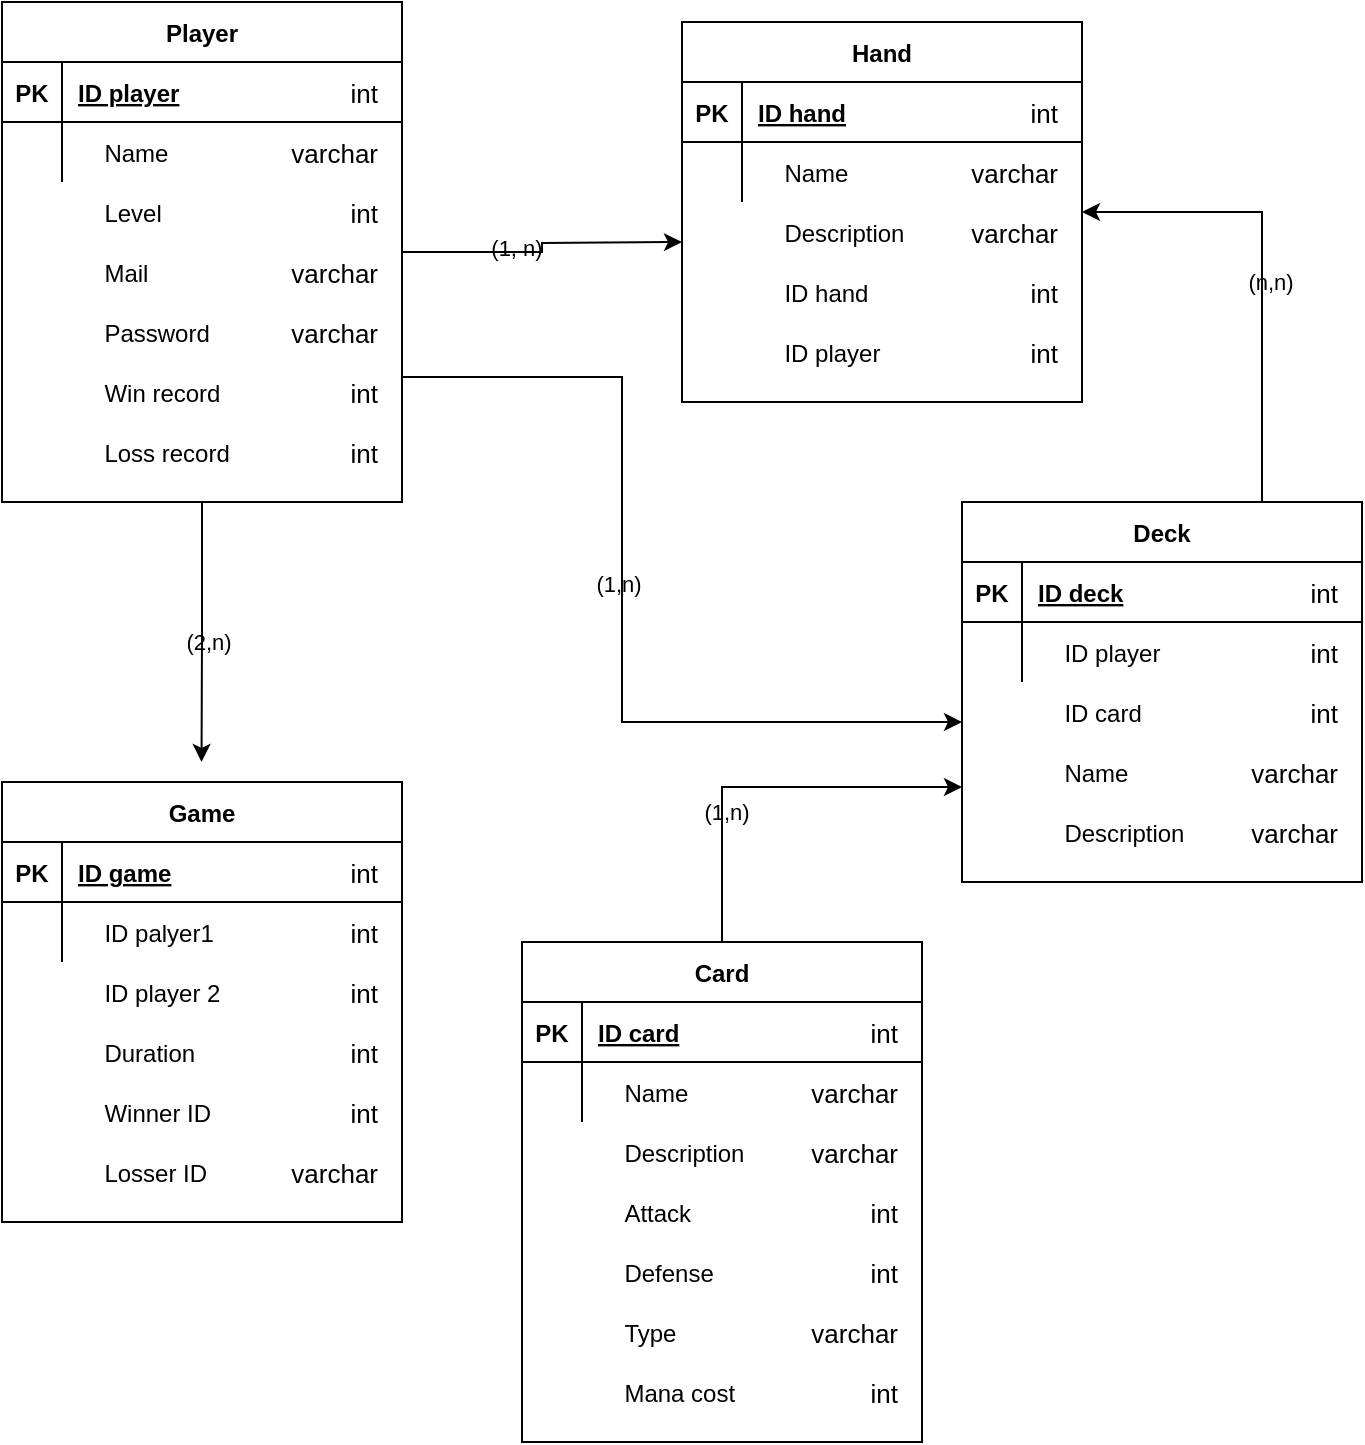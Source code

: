 <mxfile version="24.2.5" type="device">
  <diagram id="R2lEEEUBdFMjLlhIrx00" name="Page-1">
    <mxGraphModel dx="1875" dy="760" grid="1" gridSize="10" guides="1" tooltips="1" connect="1" arrows="1" fold="1" page="1" pageScale="1" pageWidth="850" pageHeight="1100" math="0" shadow="0" extFonts="Permanent Marker^https://fonts.googleapis.com/css?family=Permanent+Marker">
      <root>
        <mxCell id="0" />
        <mxCell id="1" parent="0" />
        <mxCell id="_kHdhnh9CX5DI1Jw0SGO-211" style="edgeStyle=orthogonalEdgeStyle;rounded=0;orthogonalLoop=1;jettySize=auto;html=1;exitX=1;exitY=0.5;exitDx=0;exitDy=0;labelBackgroundColor=none;fontColor=default;" edge="1" parent="1" source="_kHdhnh9CX5DI1Jw0SGO-14">
          <mxGeometry relative="1" as="geometry">
            <mxPoint x="410" y="170" as="targetPoint" />
          </mxGeometry>
        </mxCell>
        <mxCell id="_kHdhnh9CX5DI1Jw0SGO-212" value="(1, n)" style="edgeLabel;html=1;align=center;verticalAlign=middle;resizable=0;points=[];labelBackgroundColor=none;fontColor=default;" vertex="1" connectable="0" parent="_kHdhnh9CX5DI1Jw0SGO-211">
          <mxGeometry x="-0.219" y="2" relative="1" as="geometry">
            <mxPoint as="offset" />
          </mxGeometry>
        </mxCell>
        <mxCell id="_kHdhnh9CX5DI1Jw0SGO-213" style="edgeStyle=orthogonalEdgeStyle;rounded=0;orthogonalLoop=1;jettySize=auto;html=1;exitX=1;exitY=0.75;exitDx=0;exitDy=0;labelBackgroundColor=none;fontColor=default;" edge="1" parent="1" source="_kHdhnh9CX5DI1Jw0SGO-14">
          <mxGeometry relative="1" as="geometry">
            <mxPoint x="550" y="410" as="targetPoint" />
            <Array as="points">
              <mxPoint x="380" y="237" />
              <mxPoint x="380" y="410" />
            </Array>
          </mxGeometry>
        </mxCell>
        <mxCell id="_kHdhnh9CX5DI1Jw0SGO-214" value="(1,n)" style="edgeLabel;html=1;align=center;verticalAlign=middle;resizable=0;points=[];labelBackgroundColor=none;fontColor=default;" vertex="1" connectable="0" parent="_kHdhnh9CX5DI1Jw0SGO-213">
          <mxGeometry x="-0.057" y="-2" relative="1" as="geometry">
            <mxPoint as="offset" />
          </mxGeometry>
        </mxCell>
        <mxCell id="_kHdhnh9CX5DI1Jw0SGO-217" style="edgeStyle=orthogonalEdgeStyle;rounded=0;orthogonalLoop=1;jettySize=auto;html=1;exitX=0.5;exitY=1;exitDx=0;exitDy=0;labelBackgroundColor=none;fontColor=default;" edge="1" parent="1" source="_kHdhnh9CX5DI1Jw0SGO-14">
          <mxGeometry relative="1" as="geometry">
            <mxPoint x="169.765" y="430" as="targetPoint" />
          </mxGeometry>
        </mxCell>
        <mxCell id="_kHdhnh9CX5DI1Jw0SGO-218" value="(2,n)" style="edgeLabel;html=1;align=center;verticalAlign=middle;resizable=0;points=[];labelBackgroundColor=none;fontColor=default;" vertex="1" connectable="0" parent="_kHdhnh9CX5DI1Jw0SGO-217">
          <mxGeometry x="0.082" y="2" relative="1" as="geometry">
            <mxPoint as="offset" />
          </mxGeometry>
        </mxCell>
        <mxCell id="_kHdhnh9CX5DI1Jw0SGO-14" value="Player" style="shape=table;startSize=30;container=1;collapsible=1;childLayout=tableLayout;fixedRows=1;rowLines=0;fontStyle=1;align=center;resizeLast=1;labelBackgroundColor=none;fontColor=default;" vertex="1" parent="1">
          <mxGeometry x="70" y="50" width="200" height="250" as="geometry">
            <mxRectangle x="100" y="510" width="70" height="30" as="alternateBounds" />
          </mxGeometry>
        </mxCell>
        <mxCell id="_kHdhnh9CX5DI1Jw0SGO-15" value="" style="shape=partialRectangle;collapsible=0;dropTarget=0;pointerEvents=0;fillColor=none;points=[[0,0.5],[1,0.5]];portConstraint=eastwest;top=0;left=0;right=0;bottom=1;labelBackgroundColor=none;fontColor=default;" vertex="1" parent="_kHdhnh9CX5DI1Jw0SGO-14">
          <mxGeometry y="30" width="200" height="30" as="geometry" />
        </mxCell>
        <mxCell id="_kHdhnh9CX5DI1Jw0SGO-16" value="PK" style="shape=partialRectangle;overflow=hidden;connectable=0;fillColor=none;top=0;left=0;bottom=0;right=0;fontStyle=1;labelBackgroundColor=none;fontColor=default;" vertex="1" parent="_kHdhnh9CX5DI1Jw0SGO-15">
          <mxGeometry width="30" height="30" as="geometry">
            <mxRectangle width="30" height="30" as="alternateBounds" />
          </mxGeometry>
        </mxCell>
        <mxCell id="_kHdhnh9CX5DI1Jw0SGO-17" value="ID player" style="shape=partialRectangle;overflow=hidden;connectable=0;fillColor=none;top=0;left=0;bottom=0;right=0;align=left;spacingLeft=6;fontStyle=5;labelBackgroundColor=none;fontColor=default;" vertex="1" parent="_kHdhnh9CX5DI1Jw0SGO-15">
          <mxGeometry x="30" width="170" height="30" as="geometry">
            <mxRectangle width="170" height="30" as="alternateBounds" />
          </mxGeometry>
        </mxCell>
        <mxCell id="_kHdhnh9CX5DI1Jw0SGO-18" value="" style="shape=partialRectangle;collapsible=0;dropTarget=0;pointerEvents=0;fillColor=none;points=[[0,0.5],[1,0.5]];portConstraint=eastwest;top=0;left=0;right=0;bottom=0;labelBackgroundColor=none;fontColor=default;" vertex="1" parent="_kHdhnh9CX5DI1Jw0SGO-14">
          <mxGeometry y="60" width="200" height="30" as="geometry" />
        </mxCell>
        <mxCell id="_kHdhnh9CX5DI1Jw0SGO-19" value="" style="shape=partialRectangle;overflow=hidden;connectable=0;fillColor=none;top=0;left=0;bottom=0;right=0;labelBackgroundColor=none;fontColor=default;" vertex="1" parent="_kHdhnh9CX5DI1Jw0SGO-18">
          <mxGeometry width="30" height="30" as="geometry">
            <mxRectangle width="30" height="30" as="alternateBounds" />
          </mxGeometry>
        </mxCell>
        <mxCell id="_kHdhnh9CX5DI1Jw0SGO-20" value="" style="shape=partialRectangle;overflow=hidden;connectable=0;fillColor=none;top=0;left=0;bottom=0;right=0;align=left;spacingLeft=6;labelBackgroundColor=none;fontColor=default;" vertex="1" parent="_kHdhnh9CX5DI1Jw0SGO-18">
          <mxGeometry x="30" width="170" height="30" as="geometry">
            <mxRectangle width="170" height="30" as="alternateBounds" />
          </mxGeometry>
        </mxCell>
        <mxCell id="_kHdhnh9CX5DI1Jw0SGO-21" value="" style="shape=partialRectangle;collapsible=0;dropTarget=0;pointerEvents=0;fillColor=none;points=[[0,0.5],[1,0.5]];portConstraint=eastwest;top=0;left=0;right=0;bottom=0;labelBackgroundColor=none;fontColor=default;" vertex="1" parent="1">
          <mxGeometry x="100" y="140" width="110" height="30" as="geometry" />
        </mxCell>
        <mxCell id="_kHdhnh9CX5DI1Jw0SGO-22" value="" style="shape=partialRectangle;overflow=hidden;connectable=0;fillColor=none;top=0;left=0;bottom=0;right=0;labelBackgroundColor=none;fontColor=default;" vertex="1" parent="_kHdhnh9CX5DI1Jw0SGO-21">
          <mxGeometry width="13.2" height="30" as="geometry">
            <mxRectangle width="30" height="30" as="alternateBounds" />
          </mxGeometry>
        </mxCell>
        <mxCell id="_kHdhnh9CX5DI1Jw0SGO-23" value="Level" style="shape=partialRectangle;overflow=hidden;connectable=0;fillColor=none;top=0;left=0;bottom=0;right=0;align=left;spacingLeft=6;labelBackgroundColor=none;fontColor=default;" vertex="1" parent="_kHdhnh9CX5DI1Jw0SGO-21">
          <mxGeometry x="13.2" width="96.8" height="30" as="geometry">
            <mxRectangle width="220" height="30" as="alternateBounds" />
          </mxGeometry>
        </mxCell>
        <mxCell id="_kHdhnh9CX5DI1Jw0SGO-24" value="" style="shape=partialRectangle;collapsible=0;dropTarget=0;pointerEvents=0;fillColor=none;points=[[0,0.5],[1,0.5]];portConstraint=eastwest;top=0;left=0;right=0;bottom=0;labelBackgroundColor=none;fontColor=default;" vertex="1" parent="1">
          <mxGeometry x="100" y="170" width="110" height="30" as="geometry" />
        </mxCell>
        <mxCell id="_kHdhnh9CX5DI1Jw0SGO-25" value="" style="shape=partialRectangle;overflow=hidden;connectable=0;fillColor=none;top=0;left=0;bottom=0;right=0;labelBackgroundColor=none;fontColor=default;" vertex="1" parent="_kHdhnh9CX5DI1Jw0SGO-24">
          <mxGeometry width="13.2" height="30" as="geometry">
            <mxRectangle width="30" height="30" as="alternateBounds" />
          </mxGeometry>
        </mxCell>
        <mxCell id="_kHdhnh9CX5DI1Jw0SGO-26" value="Mail" style="shape=partialRectangle;overflow=hidden;connectable=0;fillColor=none;top=0;left=0;bottom=0;right=0;align=left;spacingLeft=6;labelBackgroundColor=none;fontColor=default;" vertex="1" parent="_kHdhnh9CX5DI1Jw0SGO-24">
          <mxGeometry x="13.2" width="96.8" height="30" as="geometry">
            <mxRectangle width="220" height="30" as="alternateBounds" />
          </mxGeometry>
        </mxCell>
        <mxCell id="_kHdhnh9CX5DI1Jw0SGO-27" value="" style="shape=partialRectangle;collapsible=0;dropTarget=0;pointerEvents=0;fillColor=none;points=[[0,0.5],[1,0.5]];portConstraint=eastwest;top=0;left=0;right=0;bottom=0;labelBackgroundColor=none;fontColor=default;" vertex="1" parent="1">
          <mxGeometry x="100" y="200" width="110" height="30" as="geometry" />
        </mxCell>
        <mxCell id="_kHdhnh9CX5DI1Jw0SGO-28" value="" style="shape=partialRectangle;overflow=hidden;connectable=0;fillColor=none;top=0;left=0;bottom=0;right=0;labelBackgroundColor=none;fontColor=default;" vertex="1" parent="_kHdhnh9CX5DI1Jw0SGO-27">
          <mxGeometry width="13.2" height="30" as="geometry">
            <mxRectangle width="30" height="30" as="alternateBounds" />
          </mxGeometry>
        </mxCell>
        <mxCell id="_kHdhnh9CX5DI1Jw0SGO-29" value="Password" style="shape=partialRectangle;overflow=hidden;connectable=0;fillColor=none;top=0;left=0;bottom=0;right=0;align=left;spacingLeft=6;labelBackgroundColor=none;fontColor=default;" vertex="1" parent="_kHdhnh9CX5DI1Jw0SGO-27">
          <mxGeometry x="13.2" width="96.8" height="30" as="geometry">
            <mxRectangle width="220" height="30" as="alternateBounds" />
          </mxGeometry>
        </mxCell>
        <mxCell id="_kHdhnh9CX5DI1Jw0SGO-30" value="" style="shape=partialRectangle;collapsible=0;dropTarget=0;pointerEvents=0;fillColor=none;points=[[0,0.5],[1,0.5]];portConstraint=eastwest;top=0;left=0;right=0;bottom=0;labelBackgroundColor=none;fontColor=default;" vertex="1" parent="1">
          <mxGeometry x="100" y="230" width="110" height="30" as="geometry" />
        </mxCell>
        <mxCell id="_kHdhnh9CX5DI1Jw0SGO-31" value="" style="shape=partialRectangle;overflow=hidden;connectable=0;fillColor=none;top=0;left=0;bottom=0;right=0;labelBackgroundColor=none;fontColor=default;" vertex="1" parent="_kHdhnh9CX5DI1Jw0SGO-30">
          <mxGeometry width="13.2" height="30" as="geometry">
            <mxRectangle width="30" height="30" as="alternateBounds" />
          </mxGeometry>
        </mxCell>
        <mxCell id="_kHdhnh9CX5DI1Jw0SGO-32" value="Win record" style="shape=partialRectangle;overflow=hidden;connectable=0;fillColor=none;top=0;left=0;bottom=0;right=0;align=left;spacingLeft=6;labelBackgroundColor=none;fontColor=default;" vertex="1" parent="_kHdhnh9CX5DI1Jw0SGO-30">
          <mxGeometry x="13.2" width="96.8" height="30" as="geometry">
            <mxRectangle width="220" height="30" as="alternateBounds" />
          </mxGeometry>
        </mxCell>
        <mxCell id="_kHdhnh9CX5DI1Jw0SGO-33" value="" style="shape=partialRectangle;collapsible=0;dropTarget=0;pointerEvents=0;fillColor=none;points=[[0,0.5],[1,0.5]];portConstraint=eastwest;top=0;left=0;right=0;bottom=0;labelBackgroundColor=none;fontColor=default;" vertex="1" parent="1">
          <mxGeometry x="100" y="260" width="110" height="30" as="geometry" />
        </mxCell>
        <mxCell id="_kHdhnh9CX5DI1Jw0SGO-34" value="" style="shape=partialRectangle;overflow=hidden;connectable=0;fillColor=none;top=0;left=0;bottom=0;right=0;labelBackgroundColor=none;fontColor=default;" vertex="1" parent="_kHdhnh9CX5DI1Jw0SGO-33">
          <mxGeometry width="13.2" height="30" as="geometry">
            <mxRectangle width="30" height="30" as="alternateBounds" />
          </mxGeometry>
        </mxCell>
        <mxCell id="_kHdhnh9CX5DI1Jw0SGO-35" value="Loss record" style="shape=partialRectangle;overflow=hidden;connectable=0;fillColor=none;top=0;left=0;bottom=0;right=0;align=left;spacingLeft=6;labelBackgroundColor=none;fontColor=default;" vertex="1" parent="_kHdhnh9CX5DI1Jw0SGO-33">
          <mxGeometry x="13.2" width="96.8" height="30" as="geometry">
            <mxRectangle width="220" height="30" as="alternateBounds" />
          </mxGeometry>
        </mxCell>
        <mxCell id="_kHdhnh9CX5DI1Jw0SGO-73" value="" style="shape=partialRectangle;collapsible=0;dropTarget=0;pointerEvents=0;fillColor=none;points=[[0,0.5],[1,0.5]];portConstraint=eastwest;top=0;left=0;right=0;bottom=0;labelBackgroundColor=none;fontColor=default;" vertex="1" parent="1">
          <mxGeometry x="100" y="110" width="110" height="30" as="geometry" />
        </mxCell>
        <mxCell id="_kHdhnh9CX5DI1Jw0SGO-74" value="" style="shape=partialRectangle;overflow=hidden;connectable=0;fillColor=none;top=0;left=0;bottom=0;right=0;labelBackgroundColor=none;fontColor=default;" vertex="1" parent="_kHdhnh9CX5DI1Jw0SGO-73">
          <mxGeometry width="13.2" height="30" as="geometry">
            <mxRectangle width="30" height="30" as="alternateBounds" />
          </mxGeometry>
        </mxCell>
        <mxCell id="_kHdhnh9CX5DI1Jw0SGO-75" value="Name" style="shape=partialRectangle;overflow=hidden;connectable=0;fillColor=none;top=0;left=0;bottom=0;right=0;align=left;spacingLeft=6;labelBackgroundColor=none;fontColor=default;" vertex="1" parent="_kHdhnh9CX5DI1Jw0SGO-73">
          <mxGeometry x="13.2" width="96.8" height="30" as="geometry">
            <mxRectangle width="220" height="30" as="alternateBounds" />
          </mxGeometry>
        </mxCell>
        <mxCell id="_kHdhnh9CX5DI1Jw0SGO-77" value="varchar" style="shape=partialRectangle;overflow=hidden;connectable=0;fillColor=none;top=0;left=0;bottom=0;right=0;fontSize=13;align=right;labelBackgroundColor=none;fontColor=default;" vertex="1" parent="1">
          <mxGeometry x="200" y="110" width="60" height="30" as="geometry">
            <mxRectangle width="30" height="30" as="alternateBounds" />
          </mxGeometry>
        </mxCell>
        <mxCell id="_kHdhnh9CX5DI1Jw0SGO-78" value="int" style="shape=partialRectangle;overflow=hidden;connectable=0;fillColor=none;top=0;left=0;bottom=0;right=0;fontSize=13;align=right;labelBackgroundColor=none;fontColor=default;" vertex="1" parent="1">
          <mxGeometry x="200" y="140" width="60" height="30" as="geometry">
            <mxRectangle width="30" height="30" as="alternateBounds" />
          </mxGeometry>
        </mxCell>
        <mxCell id="_kHdhnh9CX5DI1Jw0SGO-79" value="varchar" style="shape=partialRectangle;overflow=hidden;connectable=0;fillColor=none;top=0;left=0;bottom=0;right=0;fontSize=13;align=right;labelBackgroundColor=none;fontColor=default;" vertex="1" parent="1">
          <mxGeometry x="200" y="170" width="60" height="30" as="geometry">
            <mxRectangle width="30" height="30" as="alternateBounds" />
          </mxGeometry>
        </mxCell>
        <mxCell id="_kHdhnh9CX5DI1Jw0SGO-80" value="varchar" style="shape=partialRectangle;overflow=hidden;connectable=0;fillColor=none;top=0;left=0;bottom=0;right=0;fontSize=13;align=right;labelBackgroundColor=none;fontColor=default;" vertex="1" parent="1">
          <mxGeometry x="200" y="200" width="60" height="30" as="geometry">
            <mxRectangle width="30" height="30" as="alternateBounds" />
          </mxGeometry>
        </mxCell>
        <mxCell id="_kHdhnh9CX5DI1Jw0SGO-81" value="int" style="shape=partialRectangle;overflow=hidden;connectable=0;fillColor=none;top=0;left=0;bottom=0;right=0;fontSize=13;align=right;labelBackgroundColor=none;fontColor=default;" vertex="1" parent="1">
          <mxGeometry x="200" y="230" width="60" height="30" as="geometry">
            <mxRectangle width="30" height="30" as="alternateBounds" />
          </mxGeometry>
        </mxCell>
        <mxCell id="_kHdhnh9CX5DI1Jw0SGO-82" value="int" style="shape=partialRectangle;overflow=hidden;connectable=0;fillColor=none;top=0;left=0;bottom=0;right=0;fontSize=13;align=right;labelBackgroundColor=none;fontColor=default;" vertex="1" parent="1">
          <mxGeometry x="200" y="260" width="60" height="30" as="geometry">
            <mxRectangle width="30" height="30" as="alternateBounds" />
          </mxGeometry>
        </mxCell>
        <mxCell id="_kHdhnh9CX5DI1Jw0SGO-83" value="int" style="shape=partialRectangle;overflow=hidden;connectable=0;fillColor=none;top=0;left=0;bottom=0;right=0;fontSize=13;align=right;labelBackgroundColor=none;fontColor=default;" vertex="1" parent="1">
          <mxGeometry x="200" y="80" width="60" height="30" as="geometry">
            <mxRectangle width="30" height="30" as="alternateBounds" />
          </mxGeometry>
        </mxCell>
        <mxCell id="_kHdhnh9CX5DI1Jw0SGO-219" style="edgeStyle=orthogonalEdgeStyle;rounded=0;orthogonalLoop=1;jettySize=auto;html=1;exitX=0.5;exitY=0;exitDx=0;exitDy=0;entryX=0;entryY=0.75;entryDx=0;entryDy=0;labelBackgroundColor=none;fontColor=default;" edge="1" parent="1" source="_kHdhnh9CX5DI1Jw0SGO-91" target="_kHdhnh9CX5DI1Jw0SGO-123">
          <mxGeometry relative="1" as="geometry" />
        </mxCell>
        <mxCell id="_kHdhnh9CX5DI1Jw0SGO-220" value="(1,n)" style="edgeLabel;html=1;align=center;verticalAlign=middle;resizable=0;points=[];labelBackgroundColor=none;fontColor=default;" vertex="1" connectable="0" parent="_kHdhnh9CX5DI1Jw0SGO-219">
          <mxGeometry x="-0.335" y="-2" relative="1" as="geometry">
            <mxPoint as="offset" />
          </mxGeometry>
        </mxCell>
        <mxCell id="_kHdhnh9CX5DI1Jw0SGO-91" value="Card" style="shape=table;startSize=30;container=1;collapsible=1;childLayout=tableLayout;fixedRows=1;rowLines=0;fontStyle=1;align=center;resizeLast=1;labelBackgroundColor=none;" vertex="1" parent="1">
          <mxGeometry x="330" y="520" width="200" height="250" as="geometry">
            <mxRectangle x="100" y="510" width="70" height="30" as="alternateBounds" />
          </mxGeometry>
        </mxCell>
        <mxCell id="_kHdhnh9CX5DI1Jw0SGO-92" value="" style="shape=partialRectangle;collapsible=0;dropTarget=0;pointerEvents=0;fillColor=none;points=[[0,0.5],[1,0.5]];portConstraint=eastwest;top=0;left=0;right=0;bottom=1;labelBackgroundColor=none;fontColor=default;" vertex="1" parent="_kHdhnh9CX5DI1Jw0SGO-91">
          <mxGeometry y="30" width="200" height="30" as="geometry" />
        </mxCell>
        <mxCell id="_kHdhnh9CX5DI1Jw0SGO-93" value="PK" style="shape=partialRectangle;overflow=hidden;connectable=0;fillColor=none;top=0;left=0;bottom=0;right=0;fontStyle=1;labelBackgroundColor=none;fontColor=default;" vertex="1" parent="_kHdhnh9CX5DI1Jw0SGO-92">
          <mxGeometry width="30" height="30" as="geometry">
            <mxRectangle width="30" height="30" as="alternateBounds" />
          </mxGeometry>
        </mxCell>
        <mxCell id="_kHdhnh9CX5DI1Jw0SGO-94" value="ID card" style="shape=partialRectangle;overflow=hidden;connectable=0;fillColor=none;top=0;left=0;bottom=0;right=0;align=left;spacingLeft=6;fontStyle=5;labelBackgroundColor=none;fontColor=default;" vertex="1" parent="_kHdhnh9CX5DI1Jw0SGO-92">
          <mxGeometry x="30" width="170" height="30" as="geometry">
            <mxRectangle width="170" height="30" as="alternateBounds" />
          </mxGeometry>
        </mxCell>
        <mxCell id="_kHdhnh9CX5DI1Jw0SGO-95" value="" style="shape=partialRectangle;collapsible=0;dropTarget=0;pointerEvents=0;fillColor=none;points=[[0,0.5],[1,0.5]];portConstraint=eastwest;top=0;left=0;right=0;bottom=0;labelBackgroundColor=none;fontColor=default;" vertex="1" parent="_kHdhnh9CX5DI1Jw0SGO-91">
          <mxGeometry y="60" width="200" height="30" as="geometry" />
        </mxCell>
        <mxCell id="_kHdhnh9CX5DI1Jw0SGO-96" value="" style="shape=partialRectangle;overflow=hidden;connectable=0;fillColor=none;top=0;left=0;bottom=0;right=0;labelBackgroundColor=none;fontColor=default;" vertex="1" parent="_kHdhnh9CX5DI1Jw0SGO-95">
          <mxGeometry width="30" height="30" as="geometry">
            <mxRectangle width="30" height="30" as="alternateBounds" />
          </mxGeometry>
        </mxCell>
        <mxCell id="_kHdhnh9CX5DI1Jw0SGO-97" value="" style="shape=partialRectangle;overflow=hidden;connectable=0;fillColor=none;top=0;left=0;bottom=0;right=0;align=left;spacingLeft=6;labelBackgroundColor=none;fontColor=default;" vertex="1" parent="_kHdhnh9CX5DI1Jw0SGO-95">
          <mxGeometry x="30" width="170" height="30" as="geometry">
            <mxRectangle width="170" height="30" as="alternateBounds" />
          </mxGeometry>
        </mxCell>
        <mxCell id="_kHdhnh9CX5DI1Jw0SGO-98" value="" style="shape=partialRectangle;collapsible=0;dropTarget=0;pointerEvents=0;fillColor=none;points=[[0,0.5],[1,0.5]];portConstraint=eastwest;top=0;left=0;right=0;bottom=0;labelBackgroundColor=none;fontColor=default;" vertex="1" parent="1">
          <mxGeometry x="360" y="610" width="110" height="30" as="geometry" />
        </mxCell>
        <mxCell id="_kHdhnh9CX5DI1Jw0SGO-99" value="" style="shape=partialRectangle;overflow=hidden;connectable=0;fillColor=none;top=0;left=0;bottom=0;right=0;labelBackgroundColor=none;fontColor=default;" vertex="1" parent="_kHdhnh9CX5DI1Jw0SGO-98">
          <mxGeometry width="13.2" height="30" as="geometry">
            <mxRectangle width="30" height="30" as="alternateBounds" />
          </mxGeometry>
        </mxCell>
        <mxCell id="_kHdhnh9CX5DI1Jw0SGO-100" value="Description" style="shape=partialRectangle;overflow=hidden;connectable=0;fillColor=none;top=0;left=0;bottom=0;right=0;align=left;spacingLeft=6;labelBackgroundColor=none;fontColor=default;" vertex="1" parent="_kHdhnh9CX5DI1Jw0SGO-98">
          <mxGeometry x="13.2" width="96.8" height="30" as="geometry">
            <mxRectangle width="220" height="30" as="alternateBounds" />
          </mxGeometry>
        </mxCell>
        <mxCell id="_kHdhnh9CX5DI1Jw0SGO-101" value="" style="shape=partialRectangle;collapsible=0;dropTarget=0;pointerEvents=0;fillColor=none;points=[[0,0.5],[1,0.5]];portConstraint=eastwest;top=0;left=0;right=0;bottom=0;labelBackgroundColor=none;" vertex="1" parent="1">
          <mxGeometry x="360" y="640" width="110" height="30" as="geometry" />
        </mxCell>
        <mxCell id="_kHdhnh9CX5DI1Jw0SGO-102" value="" style="shape=partialRectangle;overflow=hidden;connectable=0;fillColor=none;top=0;left=0;bottom=0;right=0;labelBackgroundColor=none;" vertex="1" parent="_kHdhnh9CX5DI1Jw0SGO-101">
          <mxGeometry width="13.2" height="30" as="geometry">
            <mxRectangle width="30" height="30" as="alternateBounds" />
          </mxGeometry>
        </mxCell>
        <mxCell id="_kHdhnh9CX5DI1Jw0SGO-103" value="Attack" style="shape=partialRectangle;overflow=hidden;connectable=0;fillColor=none;top=0;left=0;bottom=0;right=0;align=left;spacingLeft=6;labelBackgroundColor=none;" vertex="1" parent="_kHdhnh9CX5DI1Jw0SGO-101">
          <mxGeometry x="13.2" width="96.8" height="30" as="geometry">
            <mxRectangle width="220" height="30" as="alternateBounds" />
          </mxGeometry>
        </mxCell>
        <mxCell id="_kHdhnh9CX5DI1Jw0SGO-104" value="" style="shape=partialRectangle;collapsible=0;dropTarget=0;pointerEvents=0;fillColor=none;points=[[0,0.5],[1,0.5]];portConstraint=eastwest;top=0;left=0;right=0;bottom=0;labelBackgroundColor=none;" vertex="1" parent="1">
          <mxGeometry x="360" y="670" width="110" height="30" as="geometry" />
        </mxCell>
        <mxCell id="_kHdhnh9CX5DI1Jw0SGO-105" value="" style="shape=partialRectangle;overflow=hidden;connectable=0;fillColor=none;top=0;left=0;bottom=0;right=0;labelBackgroundColor=none;" vertex="1" parent="_kHdhnh9CX5DI1Jw0SGO-104">
          <mxGeometry width="13.2" height="30" as="geometry">
            <mxRectangle width="30" height="30" as="alternateBounds" />
          </mxGeometry>
        </mxCell>
        <mxCell id="_kHdhnh9CX5DI1Jw0SGO-106" value="Defense" style="shape=partialRectangle;overflow=hidden;connectable=0;fillColor=none;top=0;left=0;bottom=0;right=0;align=left;spacingLeft=6;labelBackgroundColor=none;" vertex="1" parent="_kHdhnh9CX5DI1Jw0SGO-104">
          <mxGeometry x="13.2" width="96.8" height="30" as="geometry">
            <mxRectangle width="220" height="30" as="alternateBounds" />
          </mxGeometry>
        </mxCell>
        <mxCell id="_kHdhnh9CX5DI1Jw0SGO-107" value="" style="shape=partialRectangle;collapsible=0;dropTarget=0;pointerEvents=0;fillColor=none;points=[[0,0.5],[1,0.5]];portConstraint=eastwest;top=0;left=0;right=0;bottom=0;labelBackgroundColor=none;" vertex="1" parent="1">
          <mxGeometry x="360" y="700" width="110" height="30" as="geometry" />
        </mxCell>
        <mxCell id="_kHdhnh9CX5DI1Jw0SGO-108" value="" style="shape=partialRectangle;overflow=hidden;connectable=0;fillColor=none;top=0;left=0;bottom=0;right=0;labelBackgroundColor=none;" vertex="1" parent="_kHdhnh9CX5DI1Jw0SGO-107">
          <mxGeometry width="13.2" height="30" as="geometry">
            <mxRectangle width="30" height="30" as="alternateBounds" />
          </mxGeometry>
        </mxCell>
        <mxCell id="_kHdhnh9CX5DI1Jw0SGO-109" value="Type" style="shape=partialRectangle;overflow=hidden;connectable=0;fillColor=none;top=0;left=0;bottom=0;right=0;align=left;spacingLeft=6;labelBackgroundColor=none;" vertex="1" parent="_kHdhnh9CX5DI1Jw0SGO-107">
          <mxGeometry x="13.2" width="96.8" height="30" as="geometry">
            <mxRectangle width="220" height="30" as="alternateBounds" />
          </mxGeometry>
        </mxCell>
        <mxCell id="_kHdhnh9CX5DI1Jw0SGO-110" value="" style="shape=partialRectangle;collapsible=0;dropTarget=0;pointerEvents=0;fillColor=none;points=[[0,0.5],[1,0.5]];portConstraint=eastwest;top=0;left=0;right=0;bottom=0;labelBackgroundColor=none;" vertex="1" parent="1">
          <mxGeometry x="360" y="730" width="110" height="30" as="geometry" />
        </mxCell>
        <mxCell id="_kHdhnh9CX5DI1Jw0SGO-111" value="" style="shape=partialRectangle;overflow=hidden;connectable=0;fillColor=none;top=0;left=0;bottom=0;right=0;labelBackgroundColor=none;" vertex="1" parent="_kHdhnh9CX5DI1Jw0SGO-110">
          <mxGeometry width="13.2" height="30" as="geometry">
            <mxRectangle width="30" height="30" as="alternateBounds" />
          </mxGeometry>
        </mxCell>
        <mxCell id="_kHdhnh9CX5DI1Jw0SGO-112" value="Mana cost" style="shape=partialRectangle;overflow=hidden;connectable=0;fillColor=none;top=0;left=0;bottom=0;right=0;align=left;spacingLeft=6;labelBackgroundColor=none;" vertex="1" parent="_kHdhnh9CX5DI1Jw0SGO-110">
          <mxGeometry x="13.2" width="96.8" height="30" as="geometry">
            <mxRectangle width="220" height="30" as="alternateBounds" />
          </mxGeometry>
        </mxCell>
        <mxCell id="_kHdhnh9CX5DI1Jw0SGO-113" value="" style="shape=partialRectangle;collapsible=0;dropTarget=0;pointerEvents=0;fillColor=none;points=[[0,0.5],[1,0.5]];portConstraint=eastwest;top=0;left=0;right=0;bottom=0;labelBackgroundColor=none;fontColor=default;" vertex="1" parent="1">
          <mxGeometry x="360" y="580" width="110" height="30" as="geometry" />
        </mxCell>
        <mxCell id="_kHdhnh9CX5DI1Jw0SGO-114" value="" style="shape=partialRectangle;overflow=hidden;connectable=0;fillColor=none;top=0;left=0;bottom=0;right=0;labelBackgroundColor=none;fontColor=default;" vertex="1" parent="_kHdhnh9CX5DI1Jw0SGO-113">
          <mxGeometry width="13.2" height="30" as="geometry">
            <mxRectangle width="30" height="30" as="alternateBounds" />
          </mxGeometry>
        </mxCell>
        <mxCell id="_kHdhnh9CX5DI1Jw0SGO-115" value="Name" style="shape=partialRectangle;overflow=hidden;connectable=0;fillColor=none;top=0;left=0;bottom=0;right=0;align=left;spacingLeft=6;labelBackgroundColor=none;fontColor=default;" vertex="1" parent="_kHdhnh9CX5DI1Jw0SGO-113">
          <mxGeometry x="13.2" width="96.8" height="30" as="geometry">
            <mxRectangle width="220" height="30" as="alternateBounds" />
          </mxGeometry>
        </mxCell>
        <mxCell id="_kHdhnh9CX5DI1Jw0SGO-116" value="varchar" style="shape=partialRectangle;overflow=hidden;connectable=0;fillColor=none;top=0;left=0;bottom=0;right=0;fontSize=13;align=right;labelBackgroundColor=none;fontColor=default;" vertex="1" parent="1">
          <mxGeometry x="460" y="580" width="60" height="30" as="geometry">
            <mxRectangle width="30" height="30" as="alternateBounds" />
          </mxGeometry>
        </mxCell>
        <mxCell id="_kHdhnh9CX5DI1Jw0SGO-117" value="varchar" style="shape=partialRectangle;overflow=hidden;connectable=0;fillColor=none;top=0;left=0;bottom=0;right=0;fontSize=13;align=right;labelBackgroundColor=none;fontColor=default;" vertex="1" parent="1">
          <mxGeometry x="460" y="610" width="60" height="30" as="geometry">
            <mxRectangle width="30" height="30" as="alternateBounds" />
          </mxGeometry>
        </mxCell>
        <mxCell id="_kHdhnh9CX5DI1Jw0SGO-118" value="int" style="shape=partialRectangle;overflow=hidden;connectable=0;fillColor=none;top=0;left=0;bottom=0;right=0;fontSize=13;align=right;labelBackgroundColor=none;" vertex="1" parent="1">
          <mxGeometry x="460" y="640" width="60" height="30" as="geometry">
            <mxRectangle width="30" height="30" as="alternateBounds" />
          </mxGeometry>
        </mxCell>
        <mxCell id="_kHdhnh9CX5DI1Jw0SGO-119" value="int" style="shape=partialRectangle;overflow=hidden;connectable=0;fillColor=none;top=0;left=0;bottom=0;right=0;fontSize=13;align=right;labelBackgroundColor=none;" vertex="1" parent="1">
          <mxGeometry x="460" y="670" width="60" height="30" as="geometry">
            <mxRectangle width="30" height="30" as="alternateBounds" />
          </mxGeometry>
        </mxCell>
        <mxCell id="_kHdhnh9CX5DI1Jw0SGO-120" value="varchar" style="shape=partialRectangle;overflow=hidden;connectable=0;fillColor=none;top=0;left=0;bottom=0;right=0;fontSize=13;align=right;labelBackgroundColor=none;" vertex="1" parent="1">
          <mxGeometry x="460" y="700" width="60" height="30" as="geometry">
            <mxRectangle width="30" height="30" as="alternateBounds" />
          </mxGeometry>
        </mxCell>
        <mxCell id="_kHdhnh9CX5DI1Jw0SGO-121" value="int" style="shape=partialRectangle;overflow=hidden;connectable=0;fillColor=none;top=0;left=0;bottom=0;right=0;fontSize=13;align=right;labelBackgroundColor=none;" vertex="1" parent="1">
          <mxGeometry x="460" y="730" width="60" height="30" as="geometry">
            <mxRectangle width="30" height="30" as="alternateBounds" />
          </mxGeometry>
        </mxCell>
        <mxCell id="_kHdhnh9CX5DI1Jw0SGO-122" value="int" style="shape=partialRectangle;overflow=hidden;connectable=0;fillColor=none;top=0;left=0;bottom=0;right=0;fontSize=13;align=right;labelBackgroundColor=none;fontColor=default;" vertex="1" parent="1">
          <mxGeometry x="460" y="550" width="60" height="30" as="geometry">
            <mxRectangle width="30" height="30" as="alternateBounds" />
          </mxGeometry>
        </mxCell>
        <mxCell id="_kHdhnh9CX5DI1Jw0SGO-215" style="edgeStyle=orthogonalEdgeStyle;rounded=0;orthogonalLoop=1;jettySize=auto;html=1;exitX=0.75;exitY=0;exitDx=0;exitDy=0;entryX=1;entryY=0.5;entryDx=0;entryDy=0;labelBackgroundColor=none;fontColor=default;" edge="1" parent="1" source="_kHdhnh9CX5DI1Jw0SGO-123" target="_kHdhnh9CX5DI1Jw0SGO-187">
          <mxGeometry relative="1" as="geometry" />
        </mxCell>
        <mxCell id="_kHdhnh9CX5DI1Jw0SGO-216" value="(n,n)" style="edgeLabel;html=1;align=center;verticalAlign=middle;resizable=0;points=[];labelBackgroundColor=none;fontColor=default;" vertex="1" connectable="0" parent="_kHdhnh9CX5DI1Jw0SGO-215">
          <mxGeometry x="-0.065" y="-4" relative="1" as="geometry">
            <mxPoint as="offset" />
          </mxGeometry>
        </mxCell>
        <mxCell id="_kHdhnh9CX5DI1Jw0SGO-123" value="Deck" style="shape=table;startSize=30;container=1;collapsible=1;childLayout=tableLayout;fixedRows=1;rowLines=0;fontStyle=1;align=center;resizeLast=1;labelBackgroundColor=none;" vertex="1" parent="1">
          <mxGeometry x="550" y="300" width="200" height="190" as="geometry">
            <mxRectangle x="100" y="510" width="70" height="30" as="alternateBounds" />
          </mxGeometry>
        </mxCell>
        <mxCell id="_kHdhnh9CX5DI1Jw0SGO-124" value="" style="shape=partialRectangle;collapsible=0;dropTarget=0;pointerEvents=0;fillColor=none;points=[[0,0.5],[1,0.5]];portConstraint=eastwest;top=0;left=0;right=0;bottom=1;labelBackgroundColor=none;" vertex="1" parent="_kHdhnh9CX5DI1Jw0SGO-123">
          <mxGeometry y="30" width="200" height="30" as="geometry" />
        </mxCell>
        <mxCell id="_kHdhnh9CX5DI1Jw0SGO-125" value="PK" style="shape=partialRectangle;overflow=hidden;connectable=0;fillColor=none;top=0;left=0;bottom=0;right=0;fontStyle=1;labelBackgroundColor=none;fontColor=default;" vertex="1" parent="_kHdhnh9CX5DI1Jw0SGO-124">
          <mxGeometry width="30" height="30" as="geometry">
            <mxRectangle width="30" height="30" as="alternateBounds" />
          </mxGeometry>
        </mxCell>
        <mxCell id="_kHdhnh9CX5DI1Jw0SGO-126" value="ID deck" style="shape=partialRectangle;overflow=hidden;connectable=0;fillColor=none;top=0;left=0;bottom=0;right=0;align=left;spacingLeft=6;fontStyle=5;labelBackgroundColor=none;" vertex="1" parent="_kHdhnh9CX5DI1Jw0SGO-124">
          <mxGeometry x="30" width="170" height="30" as="geometry">
            <mxRectangle width="170" height="30" as="alternateBounds" />
          </mxGeometry>
        </mxCell>
        <mxCell id="_kHdhnh9CX5DI1Jw0SGO-127" value="" style="shape=partialRectangle;collapsible=0;dropTarget=0;pointerEvents=0;fillColor=none;points=[[0,0.5],[1,0.5]];portConstraint=eastwest;top=0;left=0;right=0;bottom=0;labelBackgroundColor=none;" vertex="1" parent="_kHdhnh9CX5DI1Jw0SGO-123">
          <mxGeometry y="60" width="200" height="30" as="geometry" />
        </mxCell>
        <mxCell id="_kHdhnh9CX5DI1Jw0SGO-128" value="" style="shape=partialRectangle;overflow=hidden;connectable=0;fillColor=none;top=0;left=0;bottom=0;right=0;labelBackgroundColor=none;fontColor=default;" vertex="1" parent="_kHdhnh9CX5DI1Jw0SGO-127">
          <mxGeometry width="30" height="30" as="geometry">
            <mxRectangle width="30" height="30" as="alternateBounds" />
          </mxGeometry>
        </mxCell>
        <mxCell id="_kHdhnh9CX5DI1Jw0SGO-129" value="" style="shape=partialRectangle;overflow=hidden;connectable=0;fillColor=none;top=0;left=0;bottom=0;right=0;align=left;spacingLeft=6;labelBackgroundColor=none;" vertex="1" parent="_kHdhnh9CX5DI1Jw0SGO-127">
          <mxGeometry x="30" width="170" height="30" as="geometry">
            <mxRectangle width="170" height="30" as="alternateBounds" />
          </mxGeometry>
        </mxCell>
        <mxCell id="_kHdhnh9CX5DI1Jw0SGO-130" value="" style="shape=partialRectangle;collapsible=0;dropTarget=0;pointerEvents=0;fillColor=none;points=[[0,0.5],[1,0.5]];portConstraint=eastwest;top=0;left=0;right=0;bottom=0;labelBackgroundColor=none;fontColor=default;" vertex="1" parent="1">
          <mxGeometry x="580" y="390" width="110" height="30" as="geometry" />
        </mxCell>
        <mxCell id="_kHdhnh9CX5DI1Jw0SGO-131" value="" style="shape=partialRectangle;overflow=hidden;connectable=0;fillColor=none;top=0;left=0;bottom=0;right=0;labelBackgroundColor=none;fontColor=default;" vertex="1" parent="_kHdhnh9CX5DI1Jw0SGO-130">
          <mxGeometry width="13.2" height="30" as="geometry">
            <mxRectangle width="30" height="30" as="alternateBounds" />
          </mxGeometry>
        </mxCell>
        <mxCell id="_kHdhnh9CX5DI1Jw0SGO-132" value="ID card" style="shape=partialRectangle;overflow=hidden;connectable=0;fillColor=none;top=0;left=0;bottom=0;right=0;align=left;spacingLeft=6;labelBackgroundColor=none;fontColor=default;" vertex="1" parent="_kHdhnh9CX5DI1Jw0SGO-130">
          <mxGeometry x="13.2" width="96.8" height="30" as="geometry">
            <mxRectangle width="220" height="30" as="alternateBounds" />
          </mxGeometry>
        </mxCell>
        <mxCell id="_kHdhnh9CX5DI1Jw0SGO-133" value="" style="shape=partialRectangle;collapsible=0;dropTarget=0;pointerEvents=0;fillColor=none;points=[[0,0.5],[1,0.5]];portConstraint=eastwest;top=0;left=0;right=0;bottom=0;labelBackgroundColor=none;fontColor=default;" vertex="1" parent="1">
          <mxGeometry x="580" y="420" width="110" height="30" as="geometry" />
        </mxCell>
        <mxCell id="_kHdhnh9CX5DI1Jw0SGO-134" value="" style="shape=partialRectangle;overflow=hidden;connectable=0;fillColor=none;top=0;left=0;bottom=0;right=0;labelBackgroundColor=none;fontColor=default;" vertex="1" parent="_kHdhnh9CX5DI1Jw0SGO-133">
          <mxGeometry width="13.2" height="30" as="geometry">
            <mxRectangle width="30" height="30" as="alternateBounds" />
          </mxGeometry>
        </mxCell>
        <mxCell id="_kHdhnh9CX5DI1Jw0SGO-135" value="Name" style="shape=partialRectangle;overflow=hidden;connectable=0;fillColor=none;top=0;left=0;bottom=0;right=0;align=left;spacingLeft=6;labelBackgroundColor=none;fontColor=default;" vertex="1" parent="_kHdhnh9CX5DI1Jw0SGO-133">
          <mxGeometry x="13.2" width="96.8" height="30" as="geometry">
            <mxRectangle width="220" height="30" as="alternateBounds" />
          </mxGeometry>
        </mxCell>
        <mxCell id="_kHdhnh9CX5DI1Jw0SGO-136" value="" style="shape=partialRectangle;collapsible=0;dropTarget=0;pointerEvents=0;fillColor=none;points=[[0,0.5],[1,0.5]];portConstraint=eastwest;top=0;left=0;right=0;bottom=0;labelBackgroundColor=none;fontColor=default;" vertex="1" parent="1">
          <mxGeometry x="580" y="450" width="110" height="30" as="geometry" />
        </mxCell>
        <mxCell id="_kHdhnh9CX5DI1Jw0SGO-137" value="" style="shape=partialRectangle;overflow=hidden;connectable=0;fillColor=none;top=0;left=0;bottom=0;right=0;labelBackgroundColor=none;fontColor=default;" vertex="1" parent="_kHdhnh9CX5DI1Jw0SGO-136">
          <mxGeometry width="13.2" height="30" as="geometry">
            <mxRectangle width="30" height="30" as="alternateBounds" />
          </mxGeometry>
        </mxCell>
        <mxCell id="_kHdhnh9CX5DI1Jw0SGO-138" value="Description" style="shape=partialRectangle;overflow=hidden;connectable=0;fillColor=none;top=0;left=0;bottom=0;right=0;align=left;spacingLeft=6;labelBackgroundColor=none;fontColor=default;" vertex="1" parent="_kHdhnh9CX5DI1Jw0SGO-136">
          <mxGeometry x="13.2" width="96.8" height="30" as="geometry">
            <mxRectangle width="220" height="30" as="alternateBounds" />
          </mxGeometry>
        </mxCell>
        <mxCell id="_kHdhnh9CX5DI1Jw0SGO-145" value="" style="shape=partialRectangle;collapsible=0;dropTarget=0;pointerEvents=0;fillColor=none;points=[[0,0.5],[1,0.5]];portConstraint=eastwest;top=0;left=0;right=0;bottom=0;labelBackgroundColor=none;fontColor=default;" vertex="1" parent="1">
          <mxGeometry x="580" y="360" width="110" height="30" as="geometry" />
        </mxCell>
        <mxCell id="_kHdhnh9CX5DI1Jw0SGO-146" value="" style="shape=partialRectangle;overflow=hidden;connectable=0;fillColor=none;top=0;left=0;bottom=0;right=0;labelBackgroundColor=none;fontColor=default;" vertex="1" parent="_kHdhnh9CX5DI1Jw0SGO-145">
          <mxGeometry width="13.2" height="30" as="geometry">
            <mxRectangle width="30" height="30" as="alternateBounds" />
          </mxGeometry>
        </mxCell>
        <mxCell id="_kHdhnh9CX5DI1Jw0SGO-147" value="ID player" style="shape=partialRectangle;overflow=hidden;connectable=0;fillColor=none;top=0;left=0;bottom=0;right=0;align=left;spacingLeft=6;labelBackgroundColor=none;fontColor=default;" vertex="1" parent="_kHdhnh9CX5DI1Jw0SGO-145">
          <mxGeometry x="13.2" width="96.8" height="30" as="geometry">
            <mxRectangle width="220" height="30" as="alternateBounds" />
          </mxGeometry>
        </mxCell>
        <mxCell id="_kHdhnh9CX5DI1Jw0SGO-148" value="int" style="shape=partialRectangle;overflow=hidden;connectable=0;fillColor=none;top=0;left=0;bottom=0;right=0;fontSize=13;align=right;labelBackgroundColor=none;fontColor=default;" vertex="1" parent="1">
          <mxGeometry x="680" y="360" width="60" height="30" as="geometry">
            <mxRectangle width="30" height="30" as="alternateBounds" />
          </mxGeometry>
        </mxCell>
        <mxCell id="_kHdhnh9CX5DI1Jw0SGO-149" value="int" style="shape=partialRectangle;overflow=hidden;connectable=0;fillColor=none;top=0;left=0;bottom=0;right=0;fontSize=13;align=right;labelBackgroundColor=none;fontColor=default;" vertex="1" parent="1">
          <mxGeometry x="680" y="390" width="60" height="30" as="geometry">
            <mxRectangle width="30" height="30" as="alternateBounds" />
          </mxGeometry>
        </mxCell>
        <mxCell id="_kHdhnh9CX5DI1Jw0SGO-150" value="varchar" style="shape=partialRectangle;overflow=hidden;connectable=0;fillColor=none;top=0;left=0;bottom=0;right=0;fontSize=13;align=right;labelBackgroundColor=none;fontColor=default;" vertex="1" parent="1">
          <mxGeometry x="680" y="420" width="60" height="30" as="geometry">
            <mxRectangle width="30" height="30" as="alternateBounds" />
          </mxGeometry>
        </mxCell>
        <mxCell id="_kHdhnh9CX5DI1Jw0SGO-151" value="varchar" style="shape=partialRectangle;overflow=hidden;connectable=0;fillColor=none;top=0;left=0;bottom=0;right=0;fontSize=13;align=right;labelBackgroundColor=none;fontColor=default;" vertex="1" parent="1">
          <mxGeometry x="680" y="450" width="60" height="30" as="geometry">
            <mxRectangle width="30" height="30" as="alternateBounds" />
          </mxGeometry>
        </mxCell>
        <mxCell id="_kHdhnh9CX5DI1Jw0SGO-154" value="int" style="shape=partialRectangle;overflow=hidden;connectable=0;fillColor=none;top=0;left=0;bottom=0;right=0;fontSize=13;align=right;labelBackgroundColor=none;fontColor=default;" vertex="1" parent="1">
          <mxGeometry x="680" y="330" width="60" height="30" as="geometry">
            <mxRectangle width="30" height="30" as="alternateBounds" />
          </mxGeometry>
        </mxCell>
        <mxCell id="_kHdhnh9CX5DI1Jw0SGO-155" value="Game" style="shape=table;startSize=30;container=1;collapsible=1;childLayout=tableLayout;fixedRows=1;rowLines=0;fontStyle=1;align=center;resizeLast=1;labelBackgroundColor=none;" vertex="1" parent="1">
          <mxGeometry x="70" y="440" width="200" height="220" as="geometry">
            <mxRectangle x="100" y="510" width="70" height="30" as="alternateBounds" />
          </mxGeometry>
        </mxCell>
        <mxCell id="_kHdhnh9CX5DI1Jw0SGO-156" value="" style="shape=partialRectangle;collapsible=0;dropTarget=0;pointerEvents=0;fillColor=none;points=[[0,0.5],[1,0.5]];portConstraint=eastwest;top=0;left=0;right=0;bottom=1;labelBackgroundColor=none;fontColor=default;" vertex="1" parent="_kHdhnh9CX5DI1Jw0SGO-155">
          <mxGeometry y="30" width="200" height="30" as="geometry" />
        </mxCell>
        <mxCell id="_kHdhnh9CX5DI1Jw0SGO-157" value="PK" style="shape=partialRectangle;overflow=hidden;connectable=0;fillColor=none;top=0;left=0;bottom=0;right=0;fontStyle=1;labelBackgroundColor=none;fontColor=default;" vertex="1" parent="_kHdhnh9CX5DI1Jw0SGO-156">
          <mxGeometry width="30" height="30" as="geometry">
            <mxRectangle width="30" height="30" as="alternateBounds" />
          </mxGeometry>
        </mxCell>
        <mxCell id="_kHdhnh9CX5DI1Jw0SGO-158" value="ID game" style="shape=partialRectangle;overflow=hidden;connectable=0;fillColor=none;top=0;left=0;bottom=0;right=0;align=left;spacingLeft=6;fontStyle=5;labelBackgroundColor=none;fontColor=default;" vertex="1" parent="_kHdhnh9CX5DI1Jw0SGO-156">
          <mxGeometry x="30" width="170" height="30" as="geometry">
            <mxRectangle width="170" height="30" as="alternateBounds" />
          </mxGeometry>
        </mxCell>
        <mxCell id="_kHdhnh9CX5DI1Jw0SGO-159" value="" style="shape=partialRectangle;collapsible=0;dropTarget=0;pointerEvents=0;fillColor=none;points=[[0,0.5],[1,0.5]];portConstraint=eastwest;top=0;left=0;right=0;bottom=0;labelBackgroundColor=none;fontColor=default;" vertex="1" parent="_kHdhnh9CX5DI1Jw0SGO-155">
          <mxGeometry y="60" width="200" height="30" as="geometry" />
        </mxCell>
        <mxCell id="_kHdhnh9CX5DI1Jw0SGO-160" value="" style="shape=partialRectangle;overflow=hidden;connectable=0;fillColor=none;top=0;left=0;bottom=0;right=0;labelBackgroundColor=none;fontColor=default;" vertex="1" parent="_kHdhnh9CX5DI1Jw0SGO-159">
          <mxGeometry width="30" height="30" as="geometry">
            <mxRectangle width="30" height="30" as="alternateBounds" />
          </mxGeometry>
        </mxCell>
        <mxCell id="_kHdhnh9CX5DI1Jw0SGO-161" value="" style="shape=partialRectangle;overflow=hidden;connectable=0;fillColor=none;top=0;left=0;bottom=0;right=0;align=left;spacingLeft=6;labelBackgroundColor=none;fontColor=default;" vertex="1" parent="_kHdhnh9CX5DI1Jw0SGO-159">
          <mxGeometry x="30" width="170" height="30" as="geometry">
            <mxRectangle width="170" height="30" as="alternateBounds" />
          </mxGeometry>
        </mxCell>
        <mxCell id="_kHdhnh9CX5DI1Jw0SGO-162" value="" style="shape=partialRectangle;collapsible=0;dropTarget=0;pointerEvents=0;fillColor=none;points=[[0,0.5],[1,0.5]];portConstraint=eastwest;top=0;left=0;right=0;bottom=0;labelBackgroundColor=none;fontColor=default;" vertex="1" parent="1">
          <mxGeometry x="100" y="530" width="110" height="30" as="geometry" />
        </mxCell>
        <mxCell id="_kHdhnh9CX5DI1Jw0SGO-163" value="" style="shape=partialRectangle;overflow=hidden;connectable=0;fillColor=none;top=0;left=0;bottom=0;right=0;labelBackgroundColor=none;fontColor=default;" vertex="1" parent="_kHdhnh9CX5DI1Jw0SGO-162">
          <mxGeometry width="13.2" height="30" as="geometry">
            <mxRectangle width="30" height="30" as="alternateBounds" />
          </mxGeometry>
        </mxCell>
        <mxCell id="_kHdhnh9CX5DI1Jw0SGO-164" value="ID player 2" style="shape=partialRectangle;overflow=hidden;connectable=0;fillColor=none;top=0;left=0;bottom=0;right=0;align=left;spacingLeft=6;labelBackgroundColor=none;fontColor=default;" vertex="1" parent="_kHdhnh9CX5DI1Jw0SGO-162">
          <mxGeometry x="13.2" width="96.8" height="30" as="geometry">
            <mxRectangle width="220" height="30" as="alternateBounds" />
          </mxGeometry>
        </mxCell>
        <mxCell id="_kHdhnh9CX5DI1Jw0SGO-165" value="" style="shape=partialRectangle;collapsible=0;dropTarget=0;pointerEvents=0;fillColor=none;points=[[0,0.5],[1,0.5]];portConstraint=eastwest;top=0;left=0;right=0;bottom=0;labelBackgroundColor=none;fontColor=default;" vertex="1" parent="1">
          <mxGeometry x="100" y="560" width="110" height="30" as="geometry" />
        </mxCell>
        <mxCell id="_kHdhnh9CX5DI1Jw0SGO-166" value="" style="shape=partialRectangle;overflow=hidden;connectable=0;fillColor=none;top=0;left=0;bottom=0;right=0;labelBackgroundColor=none;fontColor=default;" vertex="1" parent="_kHdhnh9CX5DI1Jw0SGO-165">
          <mxGeometry width="13.2" height="30" as="geometry">
            <mxRectangle width="30" height="30" as="alternateBounds" />
          </mxGeometry>
        </mxCell>
        <mxCell id="_kHdhnh9CX5DI1Jw0SGO-167" value="Duration" style="shape=partialRectangle;overflow=hidden;connectable=0;fillColor=none;top=0;left=0;bottom=0;right=0;align=left;spacingLeft=6;labelBackgroundColor=none;fontColor=default;" vertex="1" parent="_kHdhnh9CX5DI1Jw0SGO-165">
          <mxGeometry x="13.2" width="96.8" height="30" as="geometry">
            <mxRectangle width="220" height="30" as="alternateBounds" />
          </mxGeometry>
        </mxCell>
        <mxCell id="_kHdhnh9CX5DI1Jw0SGO-168" value="" style="shape=partialRectangle;collapsible=0;dropTarget=0;pointerEvents=0;fillColor=none;points=[[0,0.5],[1,0.5]];portConstraint=eastwest;top=0;left=0;right=0;bottom=0;labelBackgroundColor=none;fontColor=default;" vertex="1" parent="1">
          <mxGeometry x="100" y="590" width="110" height="30" as="geometry" />
        </mxCell>
        <mxCell id="_kHdhnh9CX5DI1Jw0SGO-169" value="" style="shape=partialRectangle;overflow=hidden;connectable=0;fillColor=none;top=0;left=0;bottom=0;right=0;labelBackgroundColor=none;fontColor=default;" vertex="1" parent="_kHdhnh9CX5DI1Jw0SGO-168">
          <mxGeometry width="13.2" height="30" as="geometry">
            <mxRectangle width="30" height="30" as="alternateBounds" />
          </mxGeometry>
        </mxCell>
        <mxCell id="_kHdhnh9CX5DI1Jw0SGO-170" value="Winner ID" style="shape=partialRectangle;overflow=hidden;connectable=0;fillColor=none;top=0;left=0;bottom=0;right=0;align=left;spacingLeft=6;labelBackgroundColor=none;fontColor=default;" vertex="1" parent="_kHdhnh9CX5DI1Jw0SGO-168">
          <mxGeometry x="13.2" width="96.8" height="30" as="geometry">
            <mxRectangle width="220" height="30" as="alternateBounds" />
          </mxGeometry>
        </mxCell>
        <mxCell id="_kHdhnh9CX5DI1Jw0SGO-171" value="" style="shape=partialRectangle;collapsible=0;dropTarget=0;pointerEvents=0;fillColor=none;points=[[0,0.5],[1,0.5]];portConstraint=eastwest;top=0;left=0;right=0;bottom=0;labelBackgroundColor=none;fontColor=default;" vertex="1" parent="1">
          <mxGeometry x="100" y="620" width="110" height="30" as="geometry" />
        </mxCell>
        <mxCell id="_kHdhnh9CX5DI1Jw0SGO-172" value="" style="shape=partialRectangle;overflow=hidden;connectable=0;fillColor=none;top=0;left=0;bottom=0;right=0;labelBackgroundColor=none;fontColor=default;" vertex="1" parent="_kHdhnh9CX5DI1Jw0SGO-171">
          <mxGeometry width="13.2" height="30" as="geometry">
            <mxRectangle width="30" height="30" as="alternateBounds" />
          </mxGeometry>
        </mxCell>
        <mxCell id="_kHdhnh9CX5DI1Jw0SGO-173" value="Losser ID" style="shape=partialRectangle;overflow=hidden;connectable=0;fillColor=none;top=0;left=0;bottom=0;right=0;align=left;spacingLeft=6;labelBackgroundColor=none;fontColor=default;" vertex="1" parent="_kHdhnh9CX5DI1Jw0SGO-171">
          <mxGeometry x="13.2" width="96.8" height="30" as="geometry">
            <mxRectangle width="220" height="30" as="alternateBounds" />
          </mxGeometry>
        </mxCell>
        <mxCell id="_kHdhnh9CX5DI1Jw0SGO-177" value="" style="shape=partialRectangle;collapsible=0;dropTarget=0;pointerEvents=0;fillColor=none;points=[[0,0.5],[1,0.5]];portConstraint=eastwest;top=0;left=0;right=0;bottom=0;labelBackgroundColor=none;fontColor=default;" vertex="1" parent="1">
          <mxGeometry x="100" y="500" width="110" height="30" as="geometry" />
        </mxCell>
        <mxCell id="_kHdhnh9CX5DI1Jw0SGO-178" value="" style="shape=partialRectangle;overflow=hidden;connectable=0;fillColor=none;top=0;left=0;bottom=0;right=0;labelBackgroundColor=none;fontColor=default;" vertex="1" parent="_kHdhnh9CX5DI1Jw0SGO-177">
          <mxGeometry width="13.2" height="30" as="geometry">
            <mxRectangle width="30" height="30" as="alternateBounds" />
          </mxGeometry>
        </mxCell>
        <mxCell id="_kHdhnh9CX5DI1Jw0SGO-179" value="ID palyer1" style="shape=partialRectangle;overflow=hidden;connectable=0;fillColor=none;top=0;left=0;bottom=0;right=0;align=left;spacingLeft=6;labelBackgroundColor=none;fontColor=default;" vertex="1" parent="_kHdhnh9CX5DI1Jw0SGO-177">
          <mxGeometry x="13.2" width="96.8" height="30" as="geometry">
            <mxRectangle width="220" height="30" as="alternateBounds" />
          </mxGeometry>
        </mxCell>
        <mxCell id="_kHdhnh9CX5DI1Jw0SGO-180" value="int" style="shape=partialRectangle;overflow=hidden;connectable=0;fillColor=none;top=0;left=0;bottom=0;right=0;fontSize=13;align=right;labelBackgroundColor=none;fontColor=default;" vertex="1" parent="1">
          <mxGeometry x="200" y="500" width="60" height="30" as="geometry">
            <mxRectangle width="30" height="30" as="alternateBounds" />
          </mxGeometry>
        </mxCell>
        <mxCell id="_kHdhnh9CX5DI1Jw0SGO-181" value="int" style="shape=partialRectangle;overflow=hidden;connectable=0;fillColor=none;top=0;left=0;bottom=0;right=0;fontSize=13;align=right;labelBackgroundColor=none;fontColor=default;" vertex="1" parent="1">
          <mxGeometry x="200" y="530" width="60" height="30" as="geometry">
            <mxRectangle width="30" height="30" as="alternateBounds" />
          </mxGeometry>
        </mxCell>
        <mxCell id="_kHdhnh9CX5DI1Jw0SGO-182" value="int" style="shape=partialRectangle;overflow=hidden;connectable=0;fillColor=none;top=0;left=0;bottom=0;right=0;fontSize=13;align=right;labelBackgroundColor=none;fontColor=default;" vertex="1" parent="1">
          <mxGeometry x="200" y="560" width="60" height="30" as="geometry">
            <mxRectangle width="30" height="30" as="alternateBounds" />
          </mxGeometry>
        </mxCell>
        <mxCell id="_kHdhnh9CX5DI1Jw0SGO-183" value="int" style="shape=partialRectangle;overflow=hidden;connectable=0;fillColor=none;top=0;left=0;bottom=0;right=0;fontSize=13;align=right;labelBackgroundColor=none;fontColor=default;" vertex="1" parent="1">
          <mxGeometry x="200" y="590" width="60" height="30" as="geometry">
            <mxRectangle width="30" height="30" as="alternateBounds" />
          </mxGeometry>
        </mxCell>
        <mxCell id="_kHdhnh9CX5DI1Jw0SGO-184" value="varchar" style="shape=partialRectangle;overflow=hidden;connectable=0;fillColor=none;top=0;left=0;bottom=0;right=0;fontSize=13;align=right;labelBackgroundColor=none;fontColor=default;" vertex="1" parent="1">
          <mxGeometry x="200" y="620" width="60" height="30" as="geometry">
            <mxRectangle width="30" height="30" as="alternateBounds" />
          </mxGeometry>
        </mxCell>
        <mxCell id="_kHdhnh9CX5DI1Jw0SGO-186" value="int" style="shape=partialRectangle;overflow=hidden;connectable=0;fillColor=none;top=0;left=0;bottom=0;right=0;fontSize=13;align=right;labelBackgroundColor=none;fontColor=default;" vertex="1" parent="1">
          <mxGeometry x="200" y="470" width="60" height="30" as="geometry">
            <mxRectangle width="30" height="30" as="alternateBounds" />
          </mxGeometry>
        </mxCell>
        <mxCell id="_kHdhnh9CX5DI1Jw0SGO-187" value="Hand" style="shape=table;startSize=30;container=1;collapsible=1;childLayout=tableLayout;fixedRows=1;rowLines=0;fontStyle=1;align=center;resizeLast=1;labelBackgroundColor=none;fontColor=default;" vertex="1" parent="1">
          <mxGeometry x="410" y="60" width="200" height="190" as="geometry">
            <mxRectangle x="100" y="510" width="70" height="30" as="alternateBounds" />
          </mxGeometry>
        </mxCell>
        <mxCell id="_kHdhnh9CX5DI1Jw0SGO-188" value="" style="shape=partialRectangle;collapsible=0;dropTarget=0;pointerEvents=0;fillColor=none;points=[[0,0.5],[1,0.5]];portConstraint=eastwest;top=0;left=0;right=0;bottom=1;labelBackgroundColor=none;fontColor=default;" vertex="1" parent="_kHdhnh9CX5DI1Jw0SGO-187">
          <mxGeometry y="30" width="200" height="30" as="geometry" />
        </mxCell>
        <mxCell id="_kHdhnh9CX5DI1Jw0SGO-189" value="PK" style="shape=partialRectangle;overflow=hidden;connectable=0;fillColor=none;top=0;left=0;bottom=0;right=0;fontStyle=1;labelBackgroundColor=none;fontColor=default;" vertex="1" parent="_kHdhnh9CX5DI1Jw0SGO-188">
          <mxGeometry width="30" height="30" as="geometry">
            <mxRectangle width="30" height="30" as="alternateBounds" />
          </mxGeometry>
        </mxCell>
        <mxCell id="_kHdhnh9CX5DI1Jw0SGO-190" value="ID hand" style="shape=partialRectangle;overflow=hidden;connectable=0;fillColor=none;top=0;left=0;bottom=0;right=0;align=left;spacingLeft=6;fontStyle=5;labelBackgroundColor=none;fontColor=default;" vertex="1" parent="_kHdhnh9CX5DI1Jw0SGO-188">
          <mxGeometry x="30" width="170" height="30" as="geometry">
            <mxRectangle width="170" height="30" as="alternateBounds" />
          </mxGeometry>
        </mxCell>
        <mxCell id="_kHdhnh9CX5DI1Jw0SGO-191" value="" style="shape=partialRectangle;collapsible=0;dropTarget=0;pointerEvents=0;fillColor=none;points=[[0,0.5],[1,0.5]];portConstraint=eastwest;top=0;left=0;right=0;bottom=0;labelBackgroundColor=none;fontColor=default;" vertex="1" parent="_kHdhnh9CX5DI1Jw0SGO-187">
          <mxGeometry y="60" width="200" height="30" as="geometry" />
        </mxCell>
        <mxCell id="_kHdhnh9CX5DI1Jw0SGO-192" value="" style="shape=partialRectangle;overflow=hidden;connectable=0;fillColor=none;top=0;left=0;bottom=0;right=0;labelBackgroundColor=none;fontColor=default;" vertex="1" parent="_kHdhnh9CX5DI1Jw0SGO-191">
          <mxGeometry width="30" height="30" as="geometry">
            <mxRectangle width="30" height="30" as="alternateBounds" />
          </mxGeometry>
        </mxCell>
        <mxCell id="_kHdhnh9CX5DI1Jw0SGO-193" value="" style="shape=partialRectangle;overflow=hidden;connectable=0;fillColor=none;top=0;left=0;bottom=0;right=0;align=left;spacingLeft=6;labelBackgroundColor=none;fontColor=default;" vertex="1" parent="_kHdhnh9CX5DI1Jw0SGO-191">
          <mxGeometry x="30" width="170" height="30" as="geometry">
            <mxRectangle width="170" height="30" as="alternateBounds" />
          </mxGeometry>
        </mxCell>
        <mxCell id="_kHdhnh9CX5DI1Jw0SGO-194" value="" style="shape=partialRectangle;collapsible=0;dropTarget=0;pointerEvents=0;fillColor=none;points=[[0,0.5],[1,0.5]];portConstraint=eastwest;top=0;left=0;right=0;bottom=0;labelBackgroundColor=none;fontColor=default;" vertex="1" parent="1">
          <mxGeometry x="440" y="150" width="110" height="30" as="geometry" />
        </mxCell>
        <mxCell id="_kHdhnh9CX5DI1Jw0SGO-195" value="" style="shape=partialRectangle;overflow=hidden;connectable=0;fillColor=none;top=0;left=0;bottom=0;right=0;labelBackgroundColor=none;fontColor=default;" vertex="1" parent="_kHdhnh9CX5DI1Jw0SGO-194">
          <mxGeometry width="13.2" height="30" as="geometry">
            <mxRectangle width="30" height="30" as="alternateBounds" />
          </mxGeometry>
        </mxCell>
        <mxCell id="_kHdhnh9CX5DI1Jw0SGO-196" value="Description" style="shape=partialRectangle;overflow=hidden;connectable=0;fillColor=none;top=0;left=0;bottom=0;right=0;align=left;spacingLeft=6;labelBackgroundColor=none;fontColor=default;" vertex="1" parent="_kHdhnh9CX5DI1Jw0SGO-194">
          <mxGeometry x="13.2" width="96.8" height="30" as="geometry">
            <mxRectangle width="220" height="30" as="alternateBounds" />
          </mxGeometry>
        </mxCell>
        <mxCell id="_kHdhnh9CX5DI1Jw0SGO-197" value="" style="shape=partialRectangle;collapsible=0;dropTarget=0;pointerEvents=0;fillColor=none;points=[[0,0.5],[1,0.5]];portConstraint=eastwest;top=0;left=0;right=0;bottom=0;labelBackgroundColor=none;fontColor=default;" vertex="1" parent="1">
          <mxGeometry x="440" y="180" width="110" height="30" as="geometry" />
        </mxCell>
        <mxCell id="_kHdhnh9CX5DI1Jw0SGO-198" value="" style="shape=partialRectangle;overflow=hidden;connectable=0;fillColor=none;top=0;left=0;bottom=0;right=0;labelBackgroundColor=none;fontColor=default;" vertex="1" parent="_kHdhnh9CX5DI1Jw0SGO-197">
          <mxGeometry width="13.2" height="30" as="geometry">
            <mxRectangle width="30" height="30" as="alternateBounds" />
          </mxGeometry>
        </mxCell>
        <mxCell id="_kHdhnh9CX5DI1Jw0SGO-199" value="ID hand" style="shape=partialRectangle;overflow=hidden;connectable=0;fillColor=none;top=0;left=0;bottom=0;right=0;align=left;spacingLeft=6;labelBackgroundColor=none;fontColor=default;" vertex="1" parent="_kHdhnh9CX5DI1Jw0SGO-197">
          <mxGeometry x="13.2" width="96.8" height="30" as="geometry">
            <mxRectangle width="220" height="30" as="alternateBounds" />
          </mxGeometry>
        </mxCell>
        <mxCell id="_kHdhnh9CX5DI1Jw0SGO-200" value="" style="shape=partialRectangle;collapsible=0;dropTarget=0;pointerEvents=0;fillColor=none;points=[[0,0.5],[1,0.5]];portConstraint=eastwest;top=0;left=0;right=0;bottom=0;labelBackgroundColor=none;fontColor=default;" vertex="1" parent="1">
          <mxGeometry x="440" y="210" width="110" height="30" as="geometry" />
        </mxCell>
        <mxCell id="_kHdhnh9CX5DI1Jw0SGO-201" value="" style="shape=partialRectangle;overflow=hidden;connectable=0;fillColor=none;top=0;left=0;bottom=0;right=0;labelBackgroundColor=none;fontColor=default;" vertex="1" parent="_kHdhnh9CX5DI1Jw0SGO-200">
          <mxGeometry width="13.2" height="30" as="geometry">
            <mxRectangle width="30" height="30" as="alternateBounds" />
          </mxGeometry>
        </mxCell>
        <mxCell id="_kHdhnh9CX5DI1Jw0SGO-202" value="ID player" style="shape=partialRectangle;overflow=hidden;connectable=0;fillColor=none;top=0;left=0;bottom=0;right=0;align=left;spacingLeft=6;labelBackgroundColor=none;fontColor=default;" vertex="1" parent="_kHdhnh9CX5DI1Jw0SGO-200">
          <mxGeometry x="13.2" width="96.8" height="30" as="geometry">
            <mxRectangle width="220" height="30" as="alternateBounds" />
          </mxGeometry>
        </mxCell>
        <mxCell id="_kHdhnh9CX5DI1Jw0SGO-203" value="" style="shape=partialRectangle;collapsible=0;dropTarget=0;pointerEvents=0;fillColor=none;points=[[0,0.5],[1,0.5]];portConstraint=eastwest;top=0;left=0;right=0;bottom=0;labelBackgroundColor=none;fontColor=default;" vertex="1" parent="1">
          <mxGeometry x="440" y="120" width="110" height="30" as="geometry" />
        </mxCell>
        <mxCell id="_kHdhnh9CX5DI1Jw0SGO-204" value="" style="shape=partialRectangle;overflow=hidden;connectable=0;fillColor=none;top=0;left=0;bottom=0;right=0;labelBackgroundColor=none;fontColor=default;" vertex="1" parent="_kHdhnh9CX5DI1Jw0SGO-203">
          <mxGeometry width="13.2" height="30" as="geometry">
            <mxRectangle width="30" height="30" as="alternateBounds" />
          </mxGeometry>
        </mxCell>
        <mxCell id="_kHdhnh9CX5DI1Jw0SGO-205" value="Name" style="shape=partialRectangle;overflow=hidden;connectable=0;fillColor=none;top=0;left=0;bottom=0;right=0;align=left;spacingLeft=6;labelBackgroundColor=none;fontColor=default;" vertex="1" parent="_kHdhnh9CX5DI1Jw0SGO-203">
          <mxGeometry x="13.2" width="96.8" height="30" as="geometry">
            <mxRectangle width="220" height="30" as="alternateBounds" />
          </mxGeometry>
        </mxCell>
        <mxCell id="_kHdhnh9CX5DI1Jw0SGO-206" value="varchar" style="shape=partialRectangle;overflow=hidden;connectable=0;fillColor=none;top=0;left=0;bottom=0;right=0;fontSize=13;align=right;labelBackgroundColor=none;fontColor=default;" vertex="1" parent="1">
          <mxGeometry x="540" y="120" width="60" height="30" as="geometry">
            <mxRectangle width="30" height="30" as="alternateBounds" />
          </mxGeometry>
        </mxCell>
        <mxCell id="_kHdhnh9CX5DI1Jw0SGO-207" value="varchar" style="shape=partialRectangle;overflow=hidden;connectable=0;fillColor=none;top=0;left=0;bottom=0;right=0;fontSize=13;align=right;labelBackgroundColor=none;fontColor=default;" vertex="1" parent="1">
          <mxGeometry x="540" y="150" width="60" height="30" as="geometry">
            <mxRectangle width="30" height="30" as="alternateBounds" />
          </mxGeometry>
        </mxCell>
        <mxCell id="_kHdhnh9CX5DI1Jw0SGO-208" value="int" style="shape=partialRectangle;overflow=hidden;connectable=0;fillColor=none;top=0;left=0;bottom=0;right=0;fontSize=13;align=right;labelBackgroundColor=none;fontColor=default;" vertex="1" parent="1">
          <mxGeometry x="540" y="180" width="60" height="30" as="geometry">
            <mxRectangle width="30" height="30" as="alternateBounds" />
          </mxGeometry>
        </mxCell>
        <mxCell id="_kHdhnh9CX5DI1Jw0SGO-209" value="int" style="shape=partialRectangle;overflow=hidden;connectable=0;fillColor=none;top=0;left=0;bottom=0;right=0;fontSize=13;align=right;labelBackgroundColor=none;fontColor=default;" vertex="1" parent="1">
          <mxGeometry x="540" y="210" width="60" height="30" as="geometry">
            <mxRectangle width="30" height="30" as="alternateBounds" />
          </mxGeometry>
        </mxCell>
        <mxCell id="_kHdhnh9CX5DI1Jw0SGO-210" value="int" style="shape=partialRectangle;overflow=hidden;connectable=0;fillColor=none;top=0;left=0;bottom=0;right=0;fontSize=13;align=right;labelBackgroundColor=none;fontColor=default;" vertex="1" parent="1">
          <mxGeometry x="540" y="90" width="60" height="30" as="geometry">
            <mxRectangle width="30" height="30" as="alternateBounds" />
          </mxGeometry>
        </mxCell>
      </root>
    </mxGraphModel>
  </diagram>
</mxfile>
